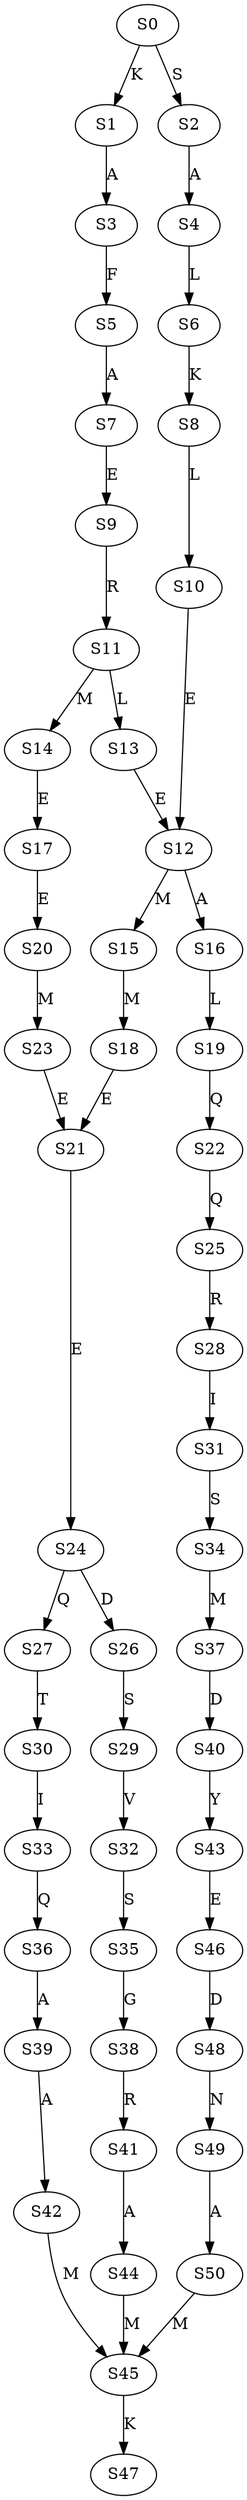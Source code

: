strict digraph  {
	S0 -> S1 [ label = K ];
	S0 -> S2 [ label = S ];
	S1 -> S3 [ label = A ];
	S2 -> S4 [ label = A ];
	S3 -> S5 [ label = F ];
	S4 -> S6 [ label = L ];
	S5 -> S7 [ label = A ];
	S6 -> S8 [ label = K ];
	S7 -> S9 [ label = E ];
	S8 -> S10 [ label = L ];
	S9 -> S11 [ label = R ];
	S10 -> S12 [ label = E ];
	S11 -> S13 [ label = L ];
	S11 -> S14 [ label = M ];
	S12 -> S15 [ label = M ];
	S12 -> S16 [ label = A ];
	S13 -> S12 [ label = E ];
	S14 -> S17 [ label = E ];
	S15 -> S18 [ label = M ];
	S16 -> S19 [ label = L ];
	S17 -> S20 [ label = E ];
	S18 -> S21 [ label = E ];
	S19 -> S22 [ label = Q ];
	S20 -> S23 [ label = M ];
	S21 -> S24 [ label = E ];
	S22 -> S25 [ label = Q ];
	S23 -> S21 [ label = E ];
	S24 -> S26 [ label = D ];
	S24 -> S27 [ label = Q ];
	S25 -> S28 [ label = R ];
	S26 -> S29 [ label = S ];
	S27 -> S30 [ label = T ];
	S28 -> S31 [ label = I ];
	S29 -> S32 [ label = V ];
	S30 -> S33 [ label = I ];
	S31 -> S34 [ label = S ];
	S32 -> S35 [ label = S ];
	S33 -> S36 [ label = Q ];
	S34 -> S37 [ label = M ];
	S35 -> S38 [ label = G ];
	S36 -> S39 [ label = A ];
	S37 -> S40 [ label = D ];
	S38 -> S41 [ label = R ];
	S39 -> S42 [ label = A ];
	S40 -> S43 [ label = Y ];
	S41 -> S44 [ label = A ];
	S42 -> S45 [ label = M ];
	S43 -> S46 [ label = E ];
	S44 -> S45 [ label = M ];
	S45 -> S47 [ label = K ];
	S46 -> S48 [ label = D ];
	S48 -> S49 [ label = N ];
	S49 -> S50 [ label = A ];
	S50 -> S45 [ label = M ];
}
